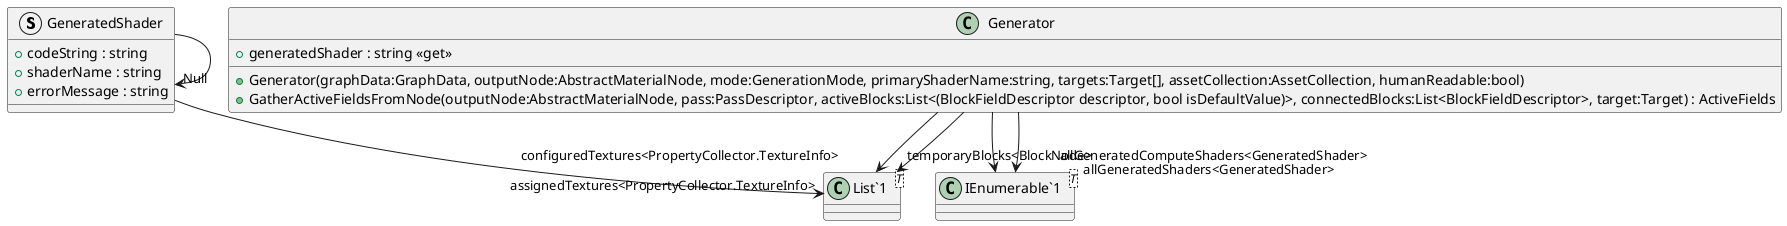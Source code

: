 @startuml
struct GeneratedShader {
    + codeString : string
    + shaderName : string
    + errorMessage : string
}
class Generator {
    + generatedShader : string <<get>>
    + Generator(graphData:GraphData, outputNode:AbstractMaterialNode, mode:GenerationMode, primaryShaderName:string, targets:Target[], assetCollection:AssetCollection, humanReadable:bool)
    + GatherActiveFieldsFromNode(outputNode:AbstractMaterialNode, pass:PassDescriptor, activeBlocks:List<(BlockFieldDescriptor descriptor, bool isDefaultValue)>, connectedBlocks:List<BlockFieldDescriptor>, target:Target) : ActiveFields
}
class "List`1"<T> {
}
class "IEnumerable`1"<T> {
}
GeneratedShader --> "assignedTextures<PropertyCollector.TextureInfo>" "List`1"
GeneratedShader --> "Null" GeneratedShader
Generator --> "configuredTextures<PropertyCollector.TextureInfo>" "List`1"
Generator --> "temporaryBlocks<BlockNode>" "List`1"
Generator --> "allGeneratedShaders<GeneratedShader>" "IEnumerable`1"
Generator --> "allGeneratedComputeShaders<GeneratedShader>" "IEnumerable`1"
@enduml
